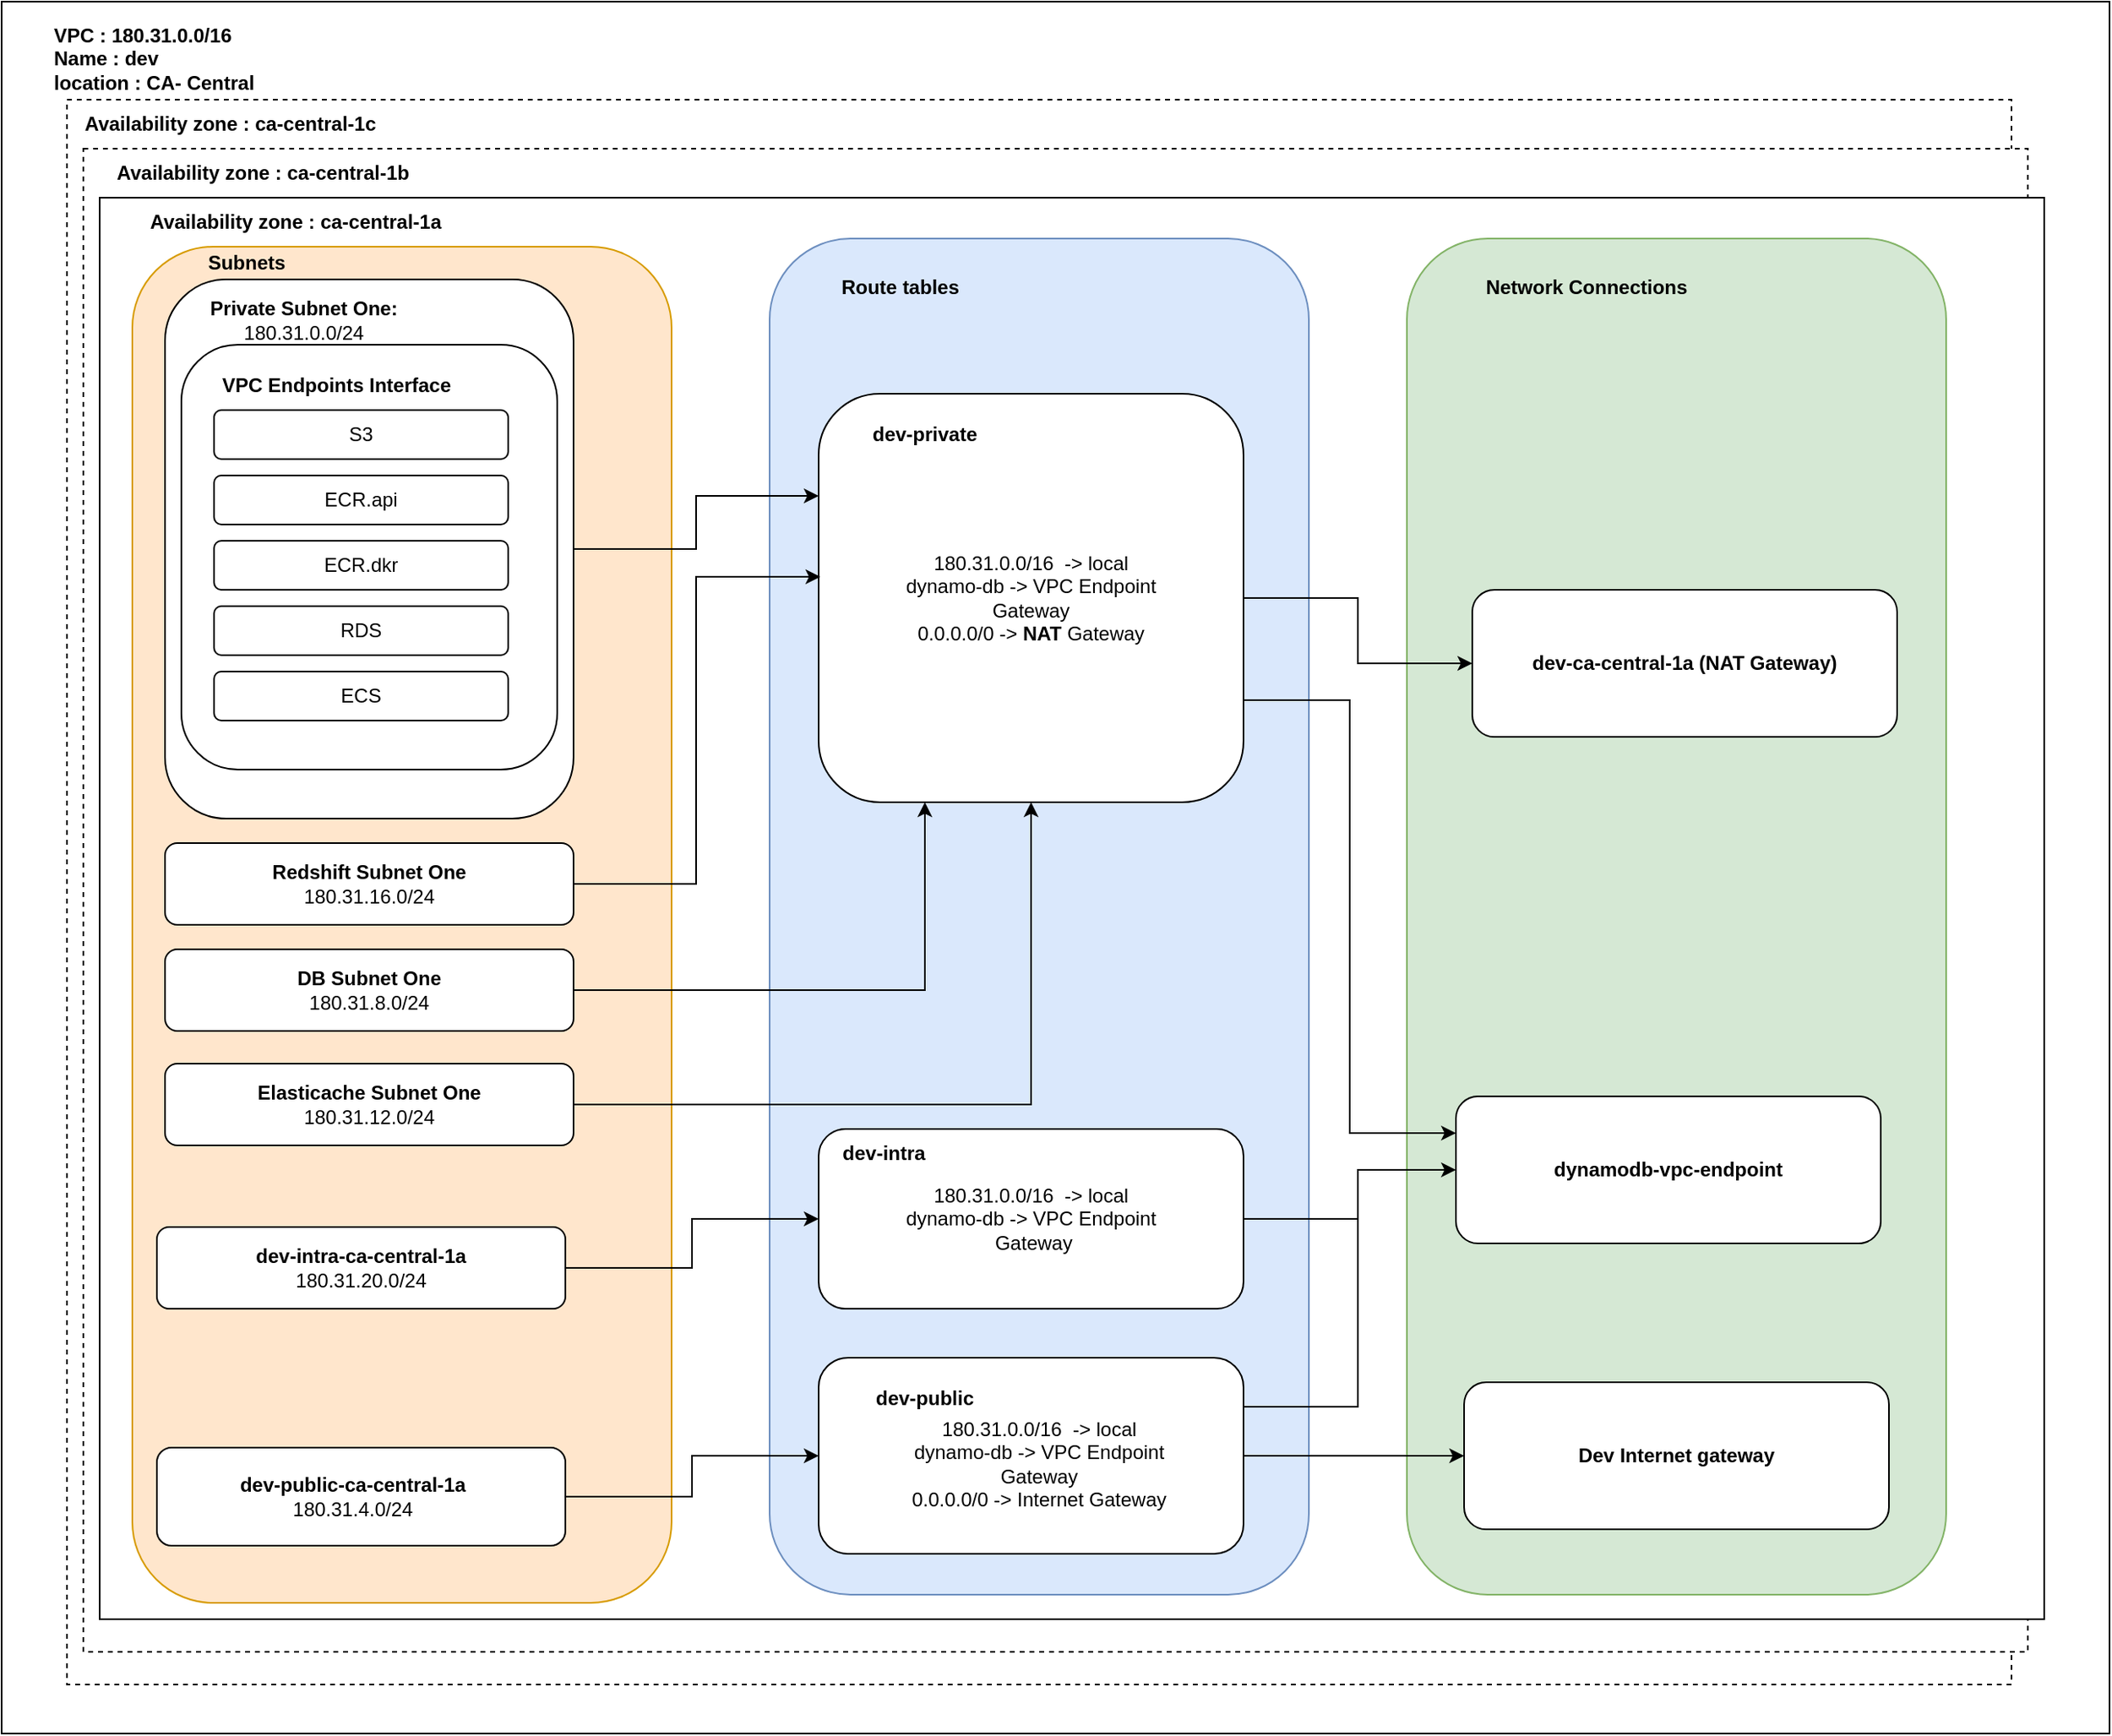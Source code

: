 <mxfile version="22.1.11" type="device">
  <diagram name="Page-1" id="6bMgMyD1I7taN8LESEhu">
    <mxGraphModel dx="2074" dy="754" grid="1" gridSize="10" guides="1" tooltips="1" connect="1" arrows="1" fold="1" page="1" pageScale="1" pageWidth="850" pageHeight="1100" math="0" shadow="0">
      <root>
        <mxCell id="0" />
        <mxCell id="1" parent="0" />
        <mxCell id="Ll_pNrCPMOuulTy_fZrr-1" value="" style="rounded=0;whiteSpace=wrap;html=1;" vertex="1" parent="1">
          <mxGeometry x="30" y="10" width="1290" height="1060" as="geometry" />
        </mxCell>
        <mxCell id="Ll_pNrCPMOuulTy_fZrr-2" value="" style="rounded=0;whiteSpace=wrap;html=1;dashed=1;" vertex="1" parent="1">
          <mxGeometry x="70" y="70" width="1190" height="970" as="geometry" />
        </mxCell>
        <mxCell id="Ll_pNrCPMOuulTy_fZrr-3" value="&lt;div align=&quot;left&quot;&gt;VPC : 180.31.0.0/16&lt;/div&gt;&lt;div align=&quot;left&quot;&gt;Name : dev&lt;/div&gt;&lt;div align=&quot;left&quot;&gt;location : CA- Central&lt;br&gt;&lt;/div&gt;" style="text;html=1;strokeColor=none;fillColor=none;align=left;verticalAlign=middle;whiteSpace=wrap;rounded=0;fontStyle=1" vertex="1" parent="1">
          <mxGeometry x="60" y="30" width="370" height="30" as="geometry" />
        </mxCell>
        <mxCell id="Ll_pNrCPMOuulTy_fZrr-6" value="" style="rounded=0;whiteSpace=wrap;html=1;dashed=1;" vertex="1" parent="1">
          <mxGeometry x="80" y="100" width="1190" height="920" as="geometry" />
        </mxCell>
        <mxCell id="Ll_pNrCPMOuulTy_fZrr-7" value="" style="rounded=0;whiteSpace=wrap;html=1;fillColor=default;" vertex="1" parent="1">
          <mxGeometry x="90" y="130" width="1190" height="870" as="geometry" />
        </mxCell>
        <mxCell id="Ll_pNrCPMOuulTy_fZrr-15" value="" style="rounded=1;whiteSpace=wrap;html=1;fillColor=#ffe6cc;strokeColor=#d79b00;" vertex="1" parent="1">
          <mxGeometry x="110" y="160" width="330" height="830" as="geometry" />
        </mxCell>
        <mxCell id="Ll_pNrCPMOuulTy_fZrr-19" value="" style="rounded=1;whiteSpace=wrap;html=1;fillColor=#dae8fc;strokeColor=#6c8ebf;" vertex="1" parent="1">
          <mxGeometry x="500" y="155" width="330" height="830" as="geometry" />
        </mxCell>
        <mxCell id="Ll_pNrCPMOuulTy_fZrr-52" style="edgeStyle=orthogonalEdgeStyle;rounded=0;orthogonalLoop=1;jettySize=auto;html=1;exitX=1;exitY=0.5;exitDx=0;exitDy=0;entryX=0;entryY=0.25;entryDx=0;entryDy=0;" edge="1" parent="1" source="Ll_pNrCPMOuulTy_fZrr-5" target="Ll_pNrCPMOuulTy_fZrr-44">
          <mxGeometry relative="1" as="geometry" />
        </mxCell>
        <mxCell id="Ll_pNrCPMOuulTy_fZrr-5" value="" style="rounded=1;whiteSpace=wrap;html=1;" vertex="1" parent="1">
          <mxGeometry x="130" y="180" width="250" height="330" as="geometry" />
        </mxCell>
        <mxCell id="Ll_pNrCPMOuulTy_fZrr-8" value="Availability zone : ca-central-1a" style="text;html=1;strokeColor=none;fillColor=none;align=center;verticalAlign=middle;whiteSpace=wrap;rounded=0;fontStyle=1" vertex="1" parent="1">
          <mxGeometry x="100" y="130" width="220" height="30" as="geometry" />
        </mxCell>
        <mxCell id="Ll_pNrCPMOuulTy_fZrr-9" value="Private Subnet One: &lt;span style=&quot;font-weight: normal;&quot;&gt;180.31.0.0/24&lt;/span&gt;" style="text;html=1;strokeColor=none;fillColor=none;align=center;verticalAlign=middle;whiteSpace=wrap;rounded=0;fontStyle=1" vertex="1" parent="1">
          <mxGeometry x="140" y="190" width="150" height="30" as="geometry" />
        </mxCell>
        <mxCell id="Ll_pNrCPMOuulTy_fZrr-47" style="edgeStyle=orthogonalEdgeStyle;rounded=0;orthogonalLoop=1;jettySize=auto;html=1;exitX=1;exitY=0.5;exitDx=0;exitDy=0;" edge="1" parent="1" source="Ll_pNrCPMOuulTy_fZrr-10" target="Ll_pNrCPMOuulTy_fZrr-34">
          <mxGeometry relative="1" as="geometry" />
        </mxCell>
        <mxCell id="Ll_pNrCPMOuulTy_fZrr-10" value="" style="rounded=1;whiteSpace=wrap;html=1;" vertex="1" parent="1">
          <mxGeometry x="125" y="760" width="250" height="50" as="geometry" />
        </mxCell>
        <mxCell id="Ll_pNrCPMOuulTy_fZrr-11" value="&lt;div&gt;dev-intra-ca-central-1a&lt;/div&gt;&lt;div&gt;&lt;span style=&quot;font-weight: normal;&quot;&gt;180.31.20.0/24&lt;/span&gt;&lt;/div&gt;" style="text;html=1;strokeColor=none;fillColor=none;align=center;verticalAlign=middle;whiteSpace=wrap;rounded=0;fontStyle=1" vertex="1" parent="1">
          <mxGeometry x="155" y="770" width="190" height="30" as="geometry" />
        </mxCell>
        <mxCell id="Ll_pNrCPMOuulTy_fZrr-48" style="edgeStyle=orthogonalEdgeStyle;rounded=0;orthogonalLoop=1;jettySize=auto;html=1;exitX=1;exitY=0.5;exitDx=0;exitDy=0;entryX=0;entryY=0.5;entryDx=0;entryDy=0;" edge="1" parent="1" source="Ll_pNrCPMOuulTy_fZrr-12" target="Ll_pNrCPMOuulTy_fZrr-35">
          <mxGeometry relative="1" as="geometry" />
        </mxCell>
        <mxCell id="Ll_pNrCPMOuulTy_fZrr-12" value="" style="rounded=1;whiteSpace=wrap;html=1;" vertex="1" parent="1">
          <mxGeometry x="125" y="895" width="250" height="60" as="geometry" />
        </mxCell>
        <mxCell id="Ll_pNrCPMOuulTy_fZrr-14" value="&lt;div&gt;dev-public-ca-central-1a&lt;/div&gt;&lt;div&gt;&lt;span style=&quot;font-weight: normal;&quot;&gt;180.31.4.0/24&lt;/span&gt;&lt;/div&gt;" style="text;html=1;strokeColor=none;fillColor=none;align=center;verticalAlign=middle;whiteSpace=wrap;rounded=0;fontStyle=1" vertex="1" parent="1">
          <mxGeometry x="150" y="910" width="190" height="30" as="geometry" />
        </mxCell>
        <mxCell id="Ll_pNrCPMOuulTy_fZrr-16" value="Availability zone : ca-central-1b" style="text;html=1;strokeColor=none;fillColor=none;align=center;verticalAlign=middle;whiteSpace=wrap;rounded=0;fontStyle=1" vertex="1" parent="1">
          <mxGeometry x="80" y="100" width="220" height="30" as="geometry" />
        </mxCell>
        <mxCell id="Ll_pNrCPMOuulTy_fZrr-18" value="Availability zone : ca-central-1c" style="text;html=1;strokeColor=none;fillColor=none;align=center;verticalAlign=middle;whiteSpace=wrap;rounded=0;fontStyle=1" vertex="1" parent="1">
          <mxGeometry x="60" y="70" width="220" height="30" as="geometry" />
        </mxCell>
        <mxCell id="Ll_pNrCPMOuulTy_fZrr-20" value="" style="rounded=1;whiteSpace=wrap;html=1;" vertex="1" parent="1">
          <mxGeometry x="140" y="220" width="230" height="260" as="geometry" />
        </mxCell>
        <mxCell id="Ll_pNrCPMOuulTy_fZrr-21" value="VPC Endpoints Interface" style="text;html=1;strokeColor=none;fillColor=none;align=center;verticalAlign=middle;whiteSpace=wrap;rounded=0;fontStyle=1" vertex="1" parent="1">
          <mxGeometry x="160" y="230" width="150" height="30" as="geometry" />
        </mxCell>
        <mxCell id="Ll_pNrCPMOuulTy_fZrr-22" value="S3" style="rounded=1;whiteSpace=wrap;html=1;" vertex="1" parent="1">
          <mxGeometry x="160" y="260" width="180" height="30" as="geometry" />
        </mxCell>
        <mxCell id="Ll_pNrCPMOuulTy_fZrr-23" value="ECR.api" style="rounded=1;whiteSpace=wrap;html=1;" vertex="1" parent="1">
          <mxGeometry x="160" y="300" width="180" height="30" as="geometry" />
        </mxCell>
        <mxCell id="Ll_pNrCPMOuulTy_fZrr-25" value="ECR.dkr" style="rounded=1;whiteSpace=wrap;html=1;" vertex="1" parent="1">
          <mxGeometry x="160" y="340" width="180" height="30" as="geometry" />
        </mxCell>
        <mxCell id="Ll_pNrCPMOuulTy_fZrr-26" value="RDS" style="rounded=1;whiteSpace=wrap;html=1;" vertex="1" parent="1">
          <mxGeometry x="160" y="380" width="180" height="30" as="geometry" />
        </mxCell>
        <mxCell id="Ll_pNrCPMOuulTy_fZrr-27" value="ECS" style="rounded=1;whiteSpace=wrap;html=1;" vertex="1" parent="1">
          <mxGeometry x="160" y="420" width="180" height="30" as="geometry" />
        </mxCell>
        <mxCell id="Ll_pNrCPMOuulTy_fZrr-28" value="&lt;b&gt;Subnets&lt;/b&gt;" style="text;html=1;strokeColor=none;fillColor=none;align=center;verticalAlign=middle;whiteSpace=wrap;rounded=0;" vertex="1" parent="1">
          <mxGeometry x="150" y="155" width="60" height="30" as="geometry" />
        </mxCell>
        <mxCell id="Ll_pNrCPMOuulTy_fZrr-30" value="&lt;div&gt;&lt;b&gt;Redshift Subnet One&lt;/b&gt;&lt;/div&gt;&lt;div&gt;180.31.16.0/24&lt;/div&gt;" style="rounded=1;whiteSpace=wrap;html=1;" vertex="1" parent="1">
          <mxGeometry x="130" y="525" width="250" height="50" as="geometry" />
        </mxCell>
        <mxCell id="Ll_pNrCPMOuulTy_fZrr-54" style="edgeStyle=orthogonalEdgeStyle;rounded=0;orthogonalLoop=1;jettySize=auto;html=1;exitX=1;exitY=0.5;exitDx=0;exitDy=0;entryX=0.25;entryY=1;entryDx=0;entryDy=0;" edge="1" parent="1" source="Ll_pNrCPMOuulTy_fZrr-31" target="Ll_pNrCPMOuulTy_fZrr-44">
          <mxGeometry relative="1" as="geometry" />
        </mxCell>
        <mxCell id="Ll_pNrCPMOuulTy_fZrr-31" value="&lt;div&gt;&lt;b&gt;DB Subnet One&lt;/b&gt;&lt;br&gt;&lt;/div&gt;&lt;div&gt;180.31.8.0/24&lt;/div&gt;" style="rounded=1;whiteSpace=wrap;html=1;" vertex="1" parent="1">
          <mxGeometry x="130" y="590" width="250" height="50" as="geometry" />
        </mxCell>
        <mxCell id="Ll_pNrCPMOuulTy_fZrr-55" style="edgeStyle=orthogonalEdgeStyle;rounded=0;orthogonalLoop=1;jettySize=auto;html=1;exitX=1;exitY=0.5;exitDx=0;exitDy=0;entryX=0.5;entryY=1;entryDx=0;entryDy=0;" edge="1" parent="1" source="Ll_pNrCPMOuulTy_fZrr-32" target="Ll_pNrCPMOuulTy_fZrr-44">
          <mxGeometry relative="1" as="geometry" />
        </mxCell>
        <mxCell id="Ll_pNrCPMOuulTy_fZrr-32" value="&lt;div&gt;&lt;b&gt;Elasticache Subnet One&lt;/b&gt;&lt;/div&gt;&lt;div&gt;180.31.12.0/24&lt;/div&gt;" style="rounded=1;whiteSpace=wrap;html=1;" vertex="1" parent="1">
          <mxGeometry x="130" y="660" width="250" height="50" as="geometry" />
        </mxCell>
        <mxCell id="Ll_pNrCPMOuulTy_fZrr-33" value="Route tables" style="text;html=1;strokeColor=none;fillColor=none;align=center;verticalAlign=middle;whiteSpace=wrap;rounded=0;fontStyle=1" vertex="1" parent="1">
          <mxGeometry x="530" y="170" width="100" height="30" as="geometry" />
        </mxCell>
        <mxCell id="Ll_pNrCPMOuulTy_fZrr-65" style="edgeStyle=orthogonalEdgeStyle;rounded=0;orthogonalLoop=1;jettySize=auto;html=1;exitX=1;exitY=0.5;exitDx=0;exitDy=0;" edge="1" parent="1" source="Ll_pNrCPMOuulTy_fZrr-34" target="Ll_pNrCPMOuulTy_fZrr-61">
          <mxGeometry relative="1" as="geometry">
            <Array as="points">
              <mxPoint x="860" y="755" />
              <mxPoint x="860" y="725" />
            </Array>
          </mxGeometry>
        </mxCell>
        <mxCell id="Ll_pNrCPMOuulTy_fZrr-34" value="" style="rounded=1;whiteSpace=wrap;html=1;" vertex="1" parent="1">
          <mxGeometry x="530" y="700" width="260" height="110" as="geometry" />
        </mxCell>
        <mxCell id="Ll_pNrCPMOuulTy_fZrr-57" value="" style="rounded=1;whiteSpace=wrap;html=1;fillColor=#d5e8d4;strokeColor=#82b366;" vertex="1" parent="1">
          <mxGeometry x="890" y="155" width="330" height="830" as="geometry" />
        </mxCell>
        <mxCell id="Ll_pNrCPMOuulTy_fZrr-66" style="edgeStyle=orthogonalEdgeStyle;rounded=0;orthogonalLoop=1;jettySize=auto;html=1;exitX=1;exitY=0.5;exitDx=0;exitDy=0;" edge="1" parent="1" source="Ll_pNrCPMOuulTy_fZrr-35" target="Ll_pNrCPMOuulTy_fZrr-59">
          <mxGeometry relative="1" as="geometry" />
        </mxCell>
        <mxCell id="Ll_pNrCPMOuulTy_fZrr-67" style="edgeStyle=orthogonalEdgeStyle;rounded=0;orthogonalLoop=1;jettySize=auto;html=1;exitX=1;exitY=0.25;exitDx=0;exitDy=0;entryX=0;entryY=0.5;entryDx=0;entryDy=0;" edge="1" parent="1" source="Ll_pNrCPMOuulTy_fZrr-35" target="Ll_pNrCPMOuulTy_fZrr-61">
          <mxGeometry relative="1" as="geometry">
            <Array as="points">
              <mxPoint x="860" y="870" />
              <mxPoint x="860" y="725" />
            </Array>
          </mxGeometry>
        </mxCell>
        <mxCell id="Ll_pNrCPMOuulTy_fZrr-35" value="" style="rounded=1;whiteSpace=wrap;html=1;" vertex="1" parent="1">
          <mxGeometry x="530" y="840" width="260" height="120" as="geometry" />
        </mxCell>
        <mxCell id="Ll_pNrCPMOuulTy_fZrr-36" value="&lt;b&gt;dev-intra&lt;/b&gt;" style="text;html=1;strokeColor=none;fillColor=none;align=center;verticalAlign=middle;whiteSpace=wrap;rounded=0;" vertex="1" parent="1">
          <mxGeometry x="540" y="700" width="60" height="30" as="geometry" />
        </mxCell>
        <mxCell id="Ll_pNrCPMOuulTy_fZrr-39" value="&lt;div&gt;180.31.0.0/16&amp;nbsp; -&amp;gt; local&lt;/div&gt;&lt;div&gt;dynamo-db -&amp;gt; VPC Endpoint&lt;br&gt;&lt;/div&gt;&amp;nbsp;Gateway" style="text;html=1;strokeColor=none;fillColor=none;align=center;verticalAlign=middle;whiteSpace=wrap;rounded=0;" vertex="1" parent="1">
          <mxGeometry x="550" y="720" width="220" height="70" as="geometry" />
        </mxCell>
        <mxCell id="Ll_pNrCPMOuulTy_fZrr-41" value="&lt;div&gt;180.31.0.0/16&amp;nbsp; -&amp;gt; local&lt;/div&gt;&lt;div&gt;dynamo-db -&amp;gt; VPC Endpoint Gateway&lt;br&gt;&lt;/div&gt;&lt;div&gt;0.0.0.0/0 -&amp;gt; Internet Gateway&lt;br&gt;&lt;/div&gt;" style="text;html=1;strokeColor=none;fillColor=none;align=center;verticalAlign=middle;whiteSpace=wrap;rounded=0;" vertex="1" parent="1">
          <mxGeometry x="570" y="870" width="190" height="70" as="geometry" />
        </mxCell>
        <mxCell id="Ll_pNrCPMOuulTy_fZrr-42" value="&lt;b&gt;dev-public&lt;/b&gt;" style="text;html=1;strokeColor=none;fillColor=none;align=center;verticalAlign=middle;whiteSpace=wrap;rounded=0;" vertex="1" parent="1">
          <mxGeometry x="550" y="850" width="90" height="30" as="geometry" />
        </mxCell>
        <mxCell id="Ll_pNrCPMOuulTy_fZrr-68" style="edgeStyle=orthogonalEdgeStyle;rounded=0;orthogonalLoop=1;jettySize=auto;html=1;exitX=1;exitY=0.5;exitDx=0;exitDy=0;entryX=0;entryY=0.5;entryDx=0;entryDy=0;" edge="1" parent="1" source="Ll_pNrCPMOuulTy_fZrr-44" target="Ll_pNrCPMOuulTy_fZrr-62">
          <mxGeometry relative="1" as="geometry" />
        </mxCell>
        <mxCell id="Ll_pNrCPMOuulTy_fZrr-70" style="edgeStyle=orthogonalEdgeStyle;rounded=0;orthogonalLoop=1;jettySize=auto;html=1;exitX=1;exitY=0.75;exitDx=0;exitDy=0;entryX=0;entryY=0.25;entryDx=0;entryDy=0;" edge="1" parent="1" source="Ll_pNrCPMOuulTy_fZrr-44" target="Ll_pNrCPMOuulTy_fZrr-61">
          <mxGeometry relative="1" as="geometry" />
        </mxCell>
        <mxCell id="Ll_pNrCPMOuulTy_fZrr-44" value="" style="rounded=1;whiteSpace=wrap;html=1;" vertex="1" parent="1">
          <mxGeometry x="530" y="250" width="260" height="250" as="geometry" />
        </mxCell>
        <mxCell id="Ll_pNrCPMOuulTy_fZrr-45" value="&lt;div&gt;180.31.0.0/16&amp;nbsp; -&amp;gt; local&lt;/div&gt;&lt;div&gt;dynamo-db -&amp;gt; VPC Endpoint Gateway&lt;br&gt;&lt;/div&gt;&lt;div&gt;0.0.0.0/0 -&amp;gt; &lt;b&gt;NAT &lt;/b&gt;Gateway&lt;br&gt;&lt;/div&gt;" style="text;html=1;strokeColor=none;fillColor=none;align=center;verticalAlign=middle;whiteSpace=wrap;rounded=0;" vertex="1" parent="1">
          <mxGeometry x="580" y="340" width="160" height="70" as="geometry" />
        </mxCell>
        <mxCell id="Ll_pNrCPMOuulTy_fZrr-46" value="&lt;b&gt;dev-private&lt;/b&gt;" style="text;html=1;strokeColor=none;fillColor=none;align=center;verticalAlign=middle;whiteSpace=wrap;rounded=0;" vertex="1" parent="1">
          <mxGeometry x="550" y="260" width="90" height="30" as="geometry" />
        </mxCell>
        <mxCell id="Ll_pNrCPMOuulTy_fZrr-53" style="edgeStyle=orthogonalEdgeStyle;rounded=0;orthogonalLoop=1;jettySize=auto;html=1;exitX=1;exitY=0.5;exitDx=0;exitDy=0;entryX=0.004;entryY=0.448;entryDx=0;entryDy=0;entryPerimeter=0;" edge="1" parent="1" source="Ll_pNrCPMOuulTy_fZrr-30" target="Ll_pNrCPMOuulTy_fZrr-44">
          <mxGeometry relative="1" as="geometry" />
        </mxCell>
        <mxCell id="Ll_pNrCPMOuulTy_fZrr-58" value="Network Connections" style="text;html=1;strokeColor=none;fillColor=none;align=center;verticalAlign=middle;whiteSpace=wrap;rounded=0;fontStyle=1" vertex="1" parent="1">
          <mxGeometry x="920" y="170" width="160" height="30" as="geometry" />
        </mxCell>
        <mxCell id="Ll_pNrCPMOuulTy_fZrr-59" value="" style="rounded=1;whiteSpace=wrap;html=1;" vertex="1" parent="1">
          <mxGeometry x="925" y="855" width="260" height="90" as="geometry" />
        </mxCell>
        <mxCell id="Ll_pNrCPMOuulTy_fZrr-60" value="&lt;b&gt;Dev Internet gateway&lt;/b&gt;" style="text;html=1;strokeColor=none;fillColor=none;align=center;verticalAlign=middle;whiteSpace=wrap;rounded=0;" vertex="1" parent="1">
          <mxGeometry x="991.25" y="885" width="127.5" height="30" as="geometry" />
        </mxCell>
        <mxCell id="Ll_pNrCPMOuulTy_fZrr-61" value="&lt;b&gt;dynamodb-vpc-endpoint&lt;/b&gt;" style="rounded=1;whiteSpace=wrap;html=1;" vertex="1" parent="1">
          <mxGeometry x="920" y="680" width="260" height="90" as="geometry" />
        </mxCell>
        <mxCell id="Ll_pNrCPMOuulTy_fZrr-62" value="&lt;b&gt;dev-ca-central-1a (NAT Gateway)&lt;/b&gt;" style="rounded=1;whiteSpace=wrap;html=1;" vertex="1" parent="1">
          <mxGeometry x="930" y="370" width="260" height="90" as="geometry" />
        </mxCell>
      </root>
    </mxGraphModel>
  </diagram>
</mxfile>

